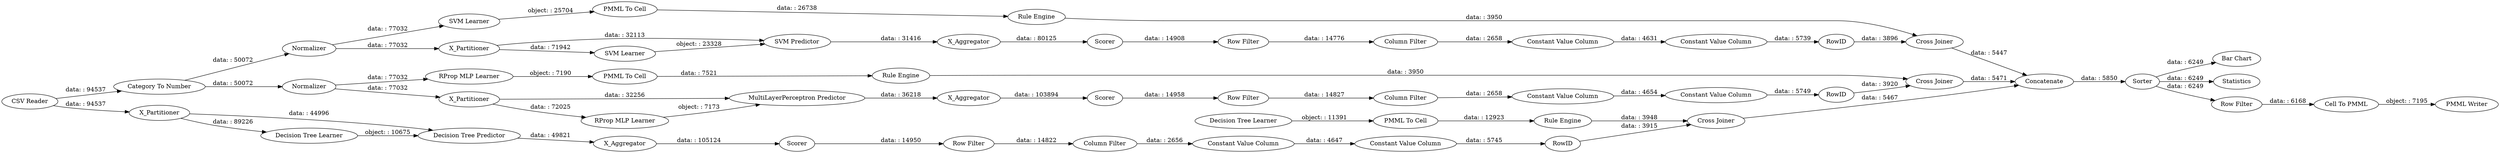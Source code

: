digraph {
	"-6643988455076444791_41" [label=Scorer]
	"-6438570960645283014_292" [label="Constant Value Column"]
	"-1075769759836799333_7" [label=X_Aggregator]
	"-6301451187241729728_33" [label="Decision Tree Learner"]
	"-6438570960645283014_9" [label="Row Filter"]
	"-6301451187241729728_34" [label="Rule Engine"]
	"-6643988455076444791_31" [label="SVM Learner"]
	"-1048039946511837153_294" [label="Column Filter"]
	"-5833997329002929483_293" [label=RowID]
	"-6643988455076444791_2" [label=X_Partitioner]
	"8345323001317737427_60" [label=Concatenate]
	"-6643988455076444791_39" [label="Cross Joiner"]
	"-1048039946511837153_9" [label="Row Filter"]
	"-6643988455076444791_32" [label="SVM Predictor"]
	"-5833997329002929483_9" [label="Row Filter"]
	"-1075769759836799333_31" [label="Decision Tree Learner"]
	"419288513434171978_40" [label=Scorer]
	"-6301451187241729728_28" [label="PMML To Cell"]
	"-3214033869649759687_22" [label="PMML To Cell"]
	"8345323001317737427_52" [label=Sorter]
	"-1048039946511837153_293" [label=RowID]
	"8345323001317737427_59" [label="Bar Chart"]
	"419288513434171978_32" [label="MultiLayerPerceptron Predictor"]
	"-3214033869649759687_34" [label="Rule Engine"]
	"419288513434171978_39" [label=Normalizer]
	"3507046483388157031_34" [label="PMML To Cell"]
	"-1048039946511837153_292" [label="Constant Value Column"]
	"419288513434171978_31" [label="RProp MLP Learner"]
	"-5833997329002929483_290" [label="Constant Value Column"]
	"8345323001317737427_63" [label=Statistics]
	"-1075769759836799333_38" [label="Cross Joiner"]
	"419288513434171978_2" [label=X_Partitioner]
	"419288513434171978_7" [label=X_Aggregator]
	"-6643988455076444791_40" [label=Normalizer]
	"8345323001317737427_62" [label="CSV Reader"]
	"8345323001317737427_54" [label="Cell To PMML"]
	"-6438570960645283014_294" [label="Column Filter"]
	"-1048039946511837153_290" [label="Constant Value Column"]
	"419288513434171978_38" [label="Cross Joiner"]
	"8345323001317737427_61" [label="PMML Writer"]
	"8345323001317737427_58" [label="Category To Number"]
	"-6438570960645283014_290" [label="Constant Value Column"]
	"3507046483388157031_33" [label="SVM Learner"]
	"-6438570960645283014_293" [label=RowID]
	"8345323001317737427_53" [label="Row Filter"]
	"-1075769759836799333_2" [label=X_Partitioner]
	"3507046483388157031_35" [label="Rule Engine"]
	"-1075769759836799333_32" [label="Decision Tree Predictor"]
	"-5833997329002929483_294" [label="Column Filter"]
	"-1075769759836799333_39" [label=Scorer]
	"-5833997329002929483_292" [label="Constant Value Column"]
	"-3214033869649759687_35" [label="RProp MLP Learner"]
	"-6643988455076444791_7" [label=X_Aggregator]
	"-6643988455076444791_2" -> "-6643988455076444791_32" [label="data: : 32113"]
	"-6438570960645283014_292" -> "-6438570960645283014_293" [label="data: : 5745"]
	"419288513434171978_7" -> "419288513434171978_40" [label="data: : 103894"]
	"-6438570960645283014_290" -> "-6438570960645283014_292" [label="data: : 4647"]
	"8345323001317737427_62" -> "8345323001317737427_58" [label="data: : 94537"]
	"3507046483388157031_35" -> "-6643988455076444791_39" [label="data: : 3950"]
	"-6438570960645283014_294" -> "-6438570960645283014_290" [label="data: : 2656"]
	"-1075769759836799333_7" -> "-1075769759836799333_39" [label="data: : 105124"]
	"3507046483388157031_34" -> "3507046483388157031_35" [label="data: : 26738"]
	"419288513434171978_2" -> "419288513434171978_32" [label="data: : 32256"]
	"419288513434171978_40" -> "-1048039946511837153_9" [label="data: : 14958"]
	"8345323001317737427_62" -> "-1075769759836799333_2" [label="data: : 94537"]
	"-6301451187241729728_28" -> "-6301451187241729728_34" [label="data: : 12923"]
	"-1048039946511837153_290" -> "-1048039946511837153_292" [label="data: : 4654"]
	"-1075769759836799333_32" -> "-1075769759836799333_7" [label="data: : 49821"]
	"-1075769759836799333_31" -> "-1075769759836799333_32" [label="object: : 10675"]
	"419288513434171978_31" -> "419288513434171978_32" [label="object: : 7173"]
	"8345323001317737427_52" -> "8345323001317737427_59" [label="data: : 6249"]
	"-6643988455076444791_31" -> "-6643988455076444791_32" [label="object: : 23328"]
	"8345323001317737427_52" -> "8345323001317737427_53" [label="data: : 6249"]
	"-1048039946511837153_293" -> "419288513434171978_38" [label="data: : 3920"]
	"8345323001317737427_54" -> "8345323001317737427_61" [label="object: : 7195"]
	"-5833997329002929483_9" -> "-5833997329002929483_294" [label="data: : 14776"]
	"419288513434171978_39" -> "-3214033869649759687_35" [label="data: : 77032"]
	"-1075769759836799333_2" -> "-1075769759836799333_32" [label="data: : 44996"]
	"419288513434171978_32" -> "419288513434171978_7" [label="data: : 36218"]
	"-6643988455076444791_40" -> "3507046483388157031_33" [label="data: : 77032"]
	"-6301451187241729728_33" -> "-6301451187241729728_28" [label="object: : 11391"]
	"-1075769759836799333_2" -> "-1075769759836799333_31" [label="data: : 89226"]
	"-3214033869649759687_34" -> "419288513434171978_38" [label="data: : 3950"]
	"-5833997329002929483_293" -> "-6643988455076444791_39" [label="data: : 3896"]
	"3507046483388157031_33" -> "3507046483388157031_34" [label="object: : 25704"]
	"-5833997329002929483_292" -> "-5833997329002929483_293" [label="data: : 5739"]
	"-5833997329002929483_294" -> "-5833997329002929483_290" [label="data: : 2658"]
	"8345323001317737427_53" -> "8345323001317737427_54" [label="data: : 6168"]
	"-6438570960645283014_293" -> "-1075769759836799333_38" [label="data: : 3915"]
	"-1048039946511837153_9" -> "-1048039946511837153_294" [label="data: : 14827"]
	"-1075769759836799333_38" -> "8345323001317737427_60" [label="data: : 5467"]
	"-5833997329002929483_290" -> "-5833997329002929483_292" [label="data: : 4631"]
	"-6643988455076444791_32" -> "-6643988455076444791_7" [label="data: : 31416"]
	"-6643988455076444791_2" -> "-6643988455076444791_31" [label="data: : 71942"]
	"-3214033869649759687_22" -> "-3214033869649759687_34" [label="data: : 7521"]
	"-6301451187241729728_34" -> "-1075769759836799333_38" [label="data: : 3948"]
	"-3214033869649759687_35" -> "-3214033869649759687_22" [label="object: : 7190"]
	"-1048039946511837153_294" -> "-1048039946511837153_290" [label="data: : 2658"]
	"-6438570960645283014_9" -> "-6438570960645283014_294" [label="data: : 14822"]
	"419288513434171978_39" -> "419288513434171978_2" [label="data: : 77032"]
	"-6643988455076444791_40" -> "-6643988455076444791_2" [label="data: : 77032"]
	"-1075769759836799333_39" -> "-6438570960645283014_9" [label="data: : 14950"]
	"8345323001317737427_58" -> "-6643988455076444791_40" [label="data: : 50072"]
	"419288513434171978_2" -> "419288513434171978_31" [label="data: : 72025"]
	"-6643988455076444791_7" -> "-6643988455076444791_41" [label="data: : 80125"]
	"8345323001317737427_52" -> "8345323001317737427_63" [label="data: : 6249"]
	"8345323001317737427_58" -> "419288513434171978_39" [label="data: : 50072"]
	"419288513434171978_38" -> "8345323001317737427_60" [label="data: : 5471"]
	"-6643988455076444791_39" -> "8345323001317737427_60" [label="data: : 5447"]
	"-6643988455076444791_41" -> "-5833997329002929483_9" [label="data: : 14908"]
	"8345323001317737427_60" -> "8345323001317737427_52" [label="data: : 5850"]
	"-1048039946511837153_292" -> "-1048039946511837153_293" [label="data: : 5749"]
	rankdir=LR
}
